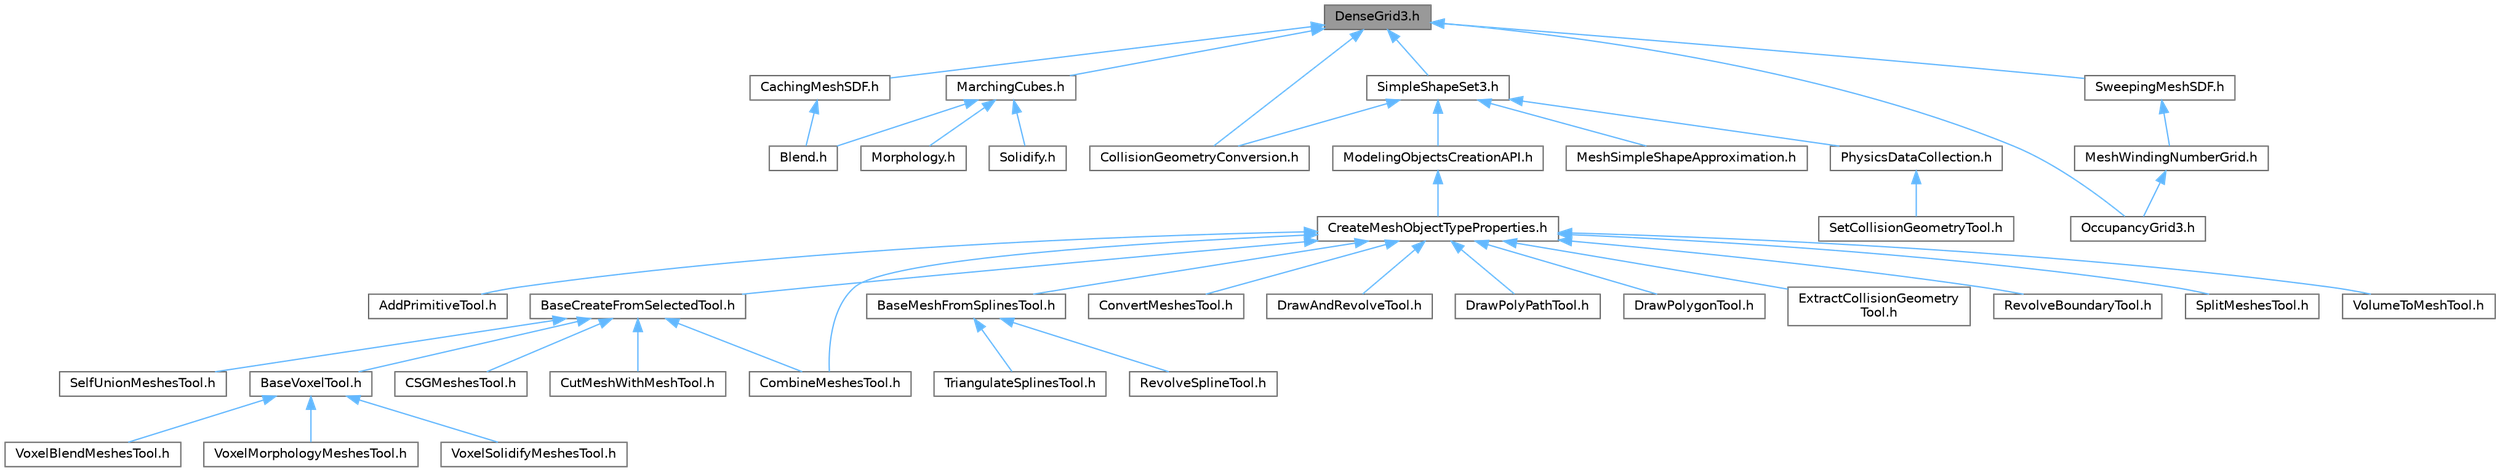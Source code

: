 digraph "DenseGrid3.h"
{
 // INTERACTIVE_SVG=YES
 // LATEX_PDF_SIZE
  bgcolor="transparent";
  edge [fontname=Helvetica,fontsize=10,labelfontname=Helvetica,labelfontsize=10];
  node [fontname=Helvetica,fontsize=10,shape=box,height=0.2,width=0.4];
  Node1 [id="Node000001",label="DenseGrid3.h",height=0.2,width=0.4,color="gray40", fillcolor="grey60", style="filled", fontcolor="black",tooltip=" "];
  Node1 -> Node2 [id="edge1_Node000001_Node000002",dir="back",color="steelblue1",style="solid",tooltip=" "];
  Node2 [id="Node000002",label="CachingMeshSDF.h",height=0.2,width=0.4,color="grey40", fillcolor="white", style="filled",URL="$d3/de9/CachingMeshSDF_8h.html",tooltip=" "];
  Node2 -> Node3 [id="edge2_Node000002_Node000003",dir="back",color="steelblue1",style="solid",tooltip=" "];
  Node3 [id="Node000003",label="Blend.h",height=0.2,width=0.4,color="grey40", fillcolor="white", style="filled",URL="$d4/d80/Blend_8h.html",tooltip=" "];
  Node1 -> Node4 [id="edge3_Node000001_Node000004",dir="back",color="steelblue1",style="solid",tooltip=" "];
  Node4 [id="Node000004",label="CollisionGeometryConversion.h",height=0.2,width=0.4,color="grey40", fillcolor="white", style="filled",URL="$df/d0d/CollisionGeometryConversion_8h.html",tooltip=" "];
  Node1 -> Node5 [id="edge4_Node000001_Node000005",dir="back",color="steelblue1",style="solid",tooltip=" "];
  Node5 [id="Node000005",label="MarchingCubes.h",height=0.2,width=0.4,color="grey40", fillcolor="white", style="filled",URL="$d8/d16/MarchingCubes_8h.html",tooltip=" "];
  Node5 -> Node3 [id="edge5_Node000005_Node000003",dir="back",color="steelblue1",style="solid",tooltip=" "];
  Node5 -> Node6 [id="edge6_Node000005_Node000006",dir="back",color="steelblue1",style="solid",tooltip=" "];
  Node6 [id="Node000006",label="Morphology.h",height=0.2,width=0.4,color="grey40", fillcolor="white", style="filled",URL="$d7/d60/Morphology_8h.html",tooltip=" "];
  Node5 -> Node7 [id="edge7_Node000005_Node000007",dir="back",color="steelblue1",style="solid",tooltip=" "];
  Node7 [id="Node000007",label="Solidify.h",height=0.2,width=0.4,color="grey40", fillcolor="white", style="filled",URL="$d0/ded/Solidify_8h.html",tooltip=" "];
  Node1 -> Node8 [id="edge8_Node000001_Node000008",dir="back",color="steelblue1",style="solid",tooltip=" "];
  Node8 [id="Node000008",label="OccupancyGrid3.h",height=0.2,width=0.4,color="grey40", fillcolor="white", style="filled",URL="$d5/d63/OccupancyGrid3_8h.html",tooltip=" "];
  Node1 -> Node9 [id="edge9_Node000001_Node000009",dir="back",color="steelblue1",style="solid",tooltip=" "];
  Node9 [id="Node000009",label="SimpleShapeSet3.h",height=0.2,width=0.4,color="grey40", fillcolor="white", style="filled",URL="$dc/ddb/SimpleShapeSet3_8h.html",tooltip=" "];
  Node9 -> Node4 [id="edge10_Node000009_Node000004",dir="back",color="steelblue1",style="solid",tooltip=" "];
  Node9 -> Node10 [id="edge11_Node000009_Node000010",dir="back",color="steelblue1",style="solid",tooltip=" "];
  Node10 [id="Node000010",label="MeshSimpleShapeApproximation.h",height=0.2,width=0.4,color="grey40", fillcolor="white", style="filled",URL="$dd/dc1/MeshSimpleShapeApproximation_8h.html",tooltip=" "];
  Node9 -> Node11 [id="edge12_Node000009_Node000011",dir="back",color="steelblue1",style="solid",tooltip=" "];
  Node11 [id="Node000011",label="ModelingObjectsCreationAPI.h",height=0.2,width=0.4,color="grey40", fillcolor="white", style="filled",URL="$df/d4c/ModelingObjectsCreationAPI_8h.html",tooltip=" "];
  Node11 -> Node12 [id="edge13_Node000011_Node000012",dir="back",color="steelblue1",style="solid",tooltip=" "];
  Node12 [id="Node000012",label="CreateMeshObjectTypeProperties.h",height=0.2,width=0.4,color="grey40", fillcolor="white", style="filled",URL="$d9/d04/CreateMeshObjectTypeProperties_8h.html",tooltip=" "];
  Node12 -> Node13 [id="edge14_Node000012_Node000013",dir="back",color="steelblue1",style="solid",tooltip=" "];
  Node13 [id="Node000013",label="AddPrimitiveTool.h",height=0.2,width=0.4,color="grey40", fillcolor="white", style="filled",URL="$d5/dbf/AddPrimitiveTool_8h.html",tooltip=" "];
  Node12 -> Node14 [id="edge15_Node000012_Node000014",dir="back",color="steelblue1",style="solid",tooltip=" "];
  Node14 [id="Node000014",label="BaseCreateFromSelectedTool.h",height=0.2,width=0.4,color="grey40", fillcolor="white", style="filled",URL="$de/dc7/BaseCreateFromSelectedTool_8h.html",tooltip=" "];
  Node14 -> Node15 [id="edge16_Node000014_Node000015",dir="back",color="steelblue1",style="solid",tooltip=" "];
  Node15 [id="Node000015",label="BaseVoxelTool.h",height=0.2,width=0.4,color="grey40", fillcolor="white", style="filled",URL="$db/d63/BaseVoxelTool_8h.html",tooltip=" "];
  Node15 -> Node16 [id="edge17_Node000015_Node000016",dir="back",color="steelblue1",style="solid",tooltip=" "];
  Node16 [id="Node000016",label="VoxelBlendMeshesTool.h",height=0.2,width=0.4,color="grey40", fillcolor="white", style="filled",URL="$da/d0e/VoxelBlendMeshesTool_8h.html",tooltip=" "];
  Node15 -> Node17 [id="edge18_Node000015_Node000017",dir="back",color="steelblue1",style="solid",tooltip=" "];
  Node17 [id="Node000017",label="VoxelMorphologyMeshesTool.h",height=0.2,width=0.4,color="grey40", fillcolor="white", style="filled",URL="$dc/d30/VoxelMorphologyMeshesTool_8h.html",tooltip=" "];
  Node15 -> Node18 [id="edge19_Node000015_Node000018",dir="back",color="steelblue1",style="solid",tooltip=" "];
  Node18 [id="Node000018",label="VoxelSolidifyMeshesTool.h",height=0.2,width=0.4,color="grey40", fillcolor="white", style="filled",URL="$de/da2/VoxelSolidifyMeshesTool_8h.html",tooltip=" "];
  Node14 -> Node19 [id="edge20_Node000014_Node000019",dir="back",color="steelblue1",style="solid",tooltip=" "];
  Node19 [id="Node000019",label="CSGMeshesTool.h",height=0.2,width=0.4,color="grey40", fillcolor="white", style="filled",URL="$db/dd1/CSGMeshesTool_8h.html",tooltip=" "];
  Node14 -> Node20 [id="edge21_Node000014_Node000020",dir="back",color="steelblue1",style="solid",tooltip=" "];
  Node20 [id="Node000020",label="CombineMeshesTool.h",height=0.2,width=0.4,color="grey40", fillcolor="white", style="filled",URL="$dd/da3/CombineMeshesTool_8h.html",tooltip=" "];
  Node14 -> Node21 [id="edge22_Node000014_Node000021",dir="back",color="steelblue1",style="solid",tooltip=" "];
  Node21 [id="Node000021",label="CutMeshWithMeshTool.h",height=0.2,width=0.4,color="grey40", fillcolor="white", style="filled",URL="$d2/d2c/CutMeshWithMeshTool_8h.html",tooltip=" "];
  Node14 -> Node22 [id="edge23_Node000014_Node000022",dir="back",color="steelblue1",style="solid",tooltip=" "];
  Node22 [id="Node000022",label="SelfUnionMeshesTool.h",height=0.2,width=0.4,color="grey40", fillcolor="white", style="filled",URL="$dc/dad/SelfUnionMeshesTool_8h.html",tooltip=" "];
  Node12 -> Node23 [id="edge24_Node000012_Node000023",dir="back",color="steelblue1",style="solid",tooltip=" "];
  Node23 [id="Node000023",label="BaseMeshFromSplinesTool.h",height=0.2,width=0.4,color="grey40", fillcolor="white", style="filled",URL="$da/d31/BaseMeshFromSplinesTool_8h.html",tooltip=" "];
  Node23 -> Node24 [id="edge25_Node000023_Node000024",dir="back",color="steelblue1",style="solid",tooltip=" "];
  Node24 [id="Node000024",label="RevolveSplineTool.h",height=0.2,width=0.4,color="grey40", fillcolor="white", style="filled",URL="$d3/d36/RevolveSplineTool_8h.html",tooltip=" "];
  Node23 -> Node25 [id="edge26_Node000023_Node000025",dir="back",color="steelblue1",style="solid",tooltip=" "];
  Node25 [id="Node000025",label="TriangulateSplinesTool.h",height=0.2,width=0.4,color="grey40", fillcolor="white", style="filled",URL="$d9/de6/TriangulateSplinesTool_8h.html",tooltip=" "];
  Node12 -> Node20 [id="edge27_Node000012_Node000020",dir="back",color="steelblue1",style="solid",tooltip=" "];
  Node12 -> Node26 [id="edge28_Node000012_Node000026",dir="back",color="steelblue1",style="solid",tooltip=" "];
  Node26 [id="Node000026",label="ConvertMeshesTool.h",height=0.2,width=0.4,color="grey40", fillcolor="white", style="filled",URL="$dc/d47/ConvertMeshesTool_8h.html",tooltip=" "];
  Node12 -> Node27 [id="edge29_Node000012_Node000027",dir="back",color="steelblue1",style="solid",tooltip=" "];
  Node27 [id="Node000027",label="DrawAndRevolveTool.h",height=0.2,width=0.4,color="grey40", fillcolor="white", style="filled",URL="$d8/d06/DrawAndRevolveTool_8h.html",tooltip=" "];
  Node12 -> Node28 [id="edge30_Node000012_Node000028",dir="back",color="steelblue1",style="solid",tooltip=" "];
  Node28 [id="Node000028",label="DrawPolyPathTool.h",height=0.2,width=0.4,color="grey40", fillcolor="white", style="filled",URL="$dc/d3e/DrawPolyPathTool_8h.html",tooltip=" "];
  Node12 -> Node29 [id="edge31_Node000012_Node000029",dir="back",color="steelblue1",style="solid",tooltip=" "];
  Node29 [id="Node000029",label="DrawPolygonTool.h",height=0.2,width=0.4,color="grey40", fillcolor="white", style="filled",URL="$d0/d15/DrawPolygonTool_8h.html",tooltip=" "];
  Node12 -> Node30 [id="edge32_Node000012_Node000030",dir="back",color="steelblue1",style="solid",tooltip=" "];
  Node30 [id="Node000030",label="ExtractCollisionGeometry\lTool.h",height=0.2,width=0.4,color="grey40", fillcolor="white", style="filled",URL="$d6/dbd/ExtractCollisionGeometryTool_8h.html",tooltip=" "];
  Node12 -> Node31 [id="edge33_Node000012_Node000031",dir="back",color="steelblue1",style="solid",tooltip=" "];
  Node31 [id="Node000031",label="RevolveBoundaryTool.h",height=0.2,width=0.4,color="grey40", fillcolor="white", style="filled",URL="$da/dce/RevolveBoundaryTool_8h.html",tooltip=" "];
  Node12 -> Node32 [id="edge34_Node000012_Node000032",dir="back",color="steelblue1",style="solid",tooltip=" "];
  Node32 [id="Node000032",label="SplitMeshesTool.h",height=0.2,width=0.4,color="grey40", fillcolor="white", style="filled",URL="$dc/d7f/SplitMeshesTool_8h.html",tooltip=" "];
  Node12 -> Node33 [id="edge35_Node000012_Node000033",dir="back",color="steelblue1",style="solid",tooltip=" "];
  Node33 [id="Node000033",label="VolumeToMeshTool.h",height=0.2,width=0.4,color="grey40", fillcolor="white", style="filled",URL="$de/d64/VolumeToMeshTool_8h.html",tooltip=" "];
  Node9 -> Node34 [id="edge36_Node000009_Node000034",dir="back",color="steelblue1",style="solid",tooltip=" "];
  Node34 [id="Node000034",label="PhysicsDataCollection.h",height=0.2,width=0.4,color="grey40", fillcolor="white", style="filled",URL="$d0/de2/PhysicsDataCollection_8h.html",tooltip=" "];
  Node34 -> Node35 [id="edge37_Node000034_Node000035",dir="back",color="steelblue1",style="solid",tooltip=" "];
  Node35 [id="Node000035",label="SetCollisionGeometryTool.h",height=0.2,width=0.4,color="grey40", fillcolor="white", style="filled",URL="$d0/de6/SetCollisionGeometryTool_8h.html",tooltip=" "];
  Node1 -> Node36 [id="edge38_Node000001_Node000036",dir="back",color="steelblue1",style="solid",tooltip=" "];
  Node36 [id="Node000036",label="SweepingMeshSDF.h",height=0.2,width=0.4,color="grey40", fillcolor="white", style="filled",URL="$d9/d76/SweepingMeshSDF_8h.html",tooltip=" "];
  Node36 -> Node37 [id="edge39_Node000036_Node000037",dir="back",color="steelblue1",style="solid",tooltip=" "];
  Node37 [id="Node000037",label="MeshWindingNumberGrid.h",height=0.2,width=0.4,color="grey40", fillcolor="white", style="filled",URL="$de/df0/MeshWindingNumberGrid_8h.html",tooltip=" "];
  Node37 -> Node8 [id="edge40_Node000037_Node000008",dir="back",color="steelblue1",style="solid",tooltip=" "];
}
